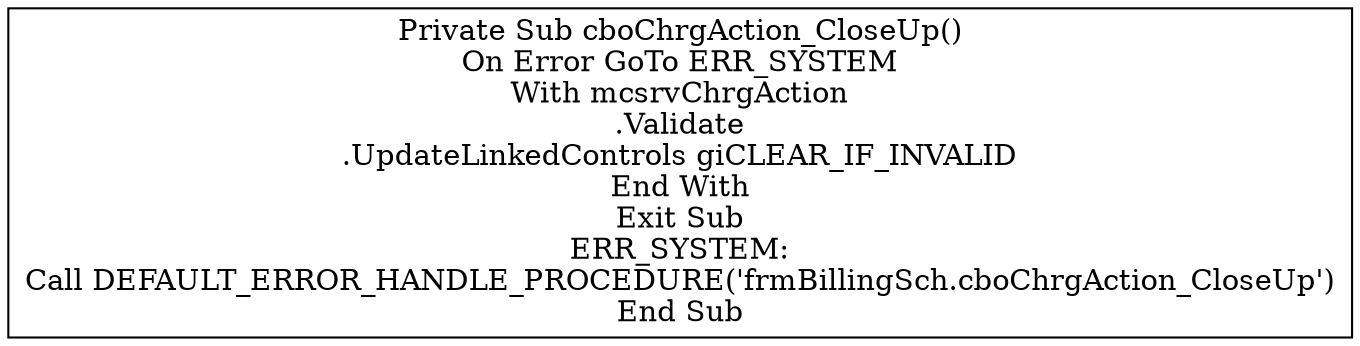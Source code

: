 digraph G{
Node_1 [ label ="Private Sub cboChrgAction_CloseUp()\nOn Error GoTo ERR_SYSTEM\nWith mcsrvChrgAction\n.Validate\n.UpdateLinkedControls giCLEAR_IF_INVALID\nEnd With\nExit Sub\nERR_SYSTEM:\nCall DEFAULT_ERROR_HANDLE_PROCEDURE('frmBillingSch.cboChrgAction_CloseUp')\nEnd Sub",shape="box"];
}
